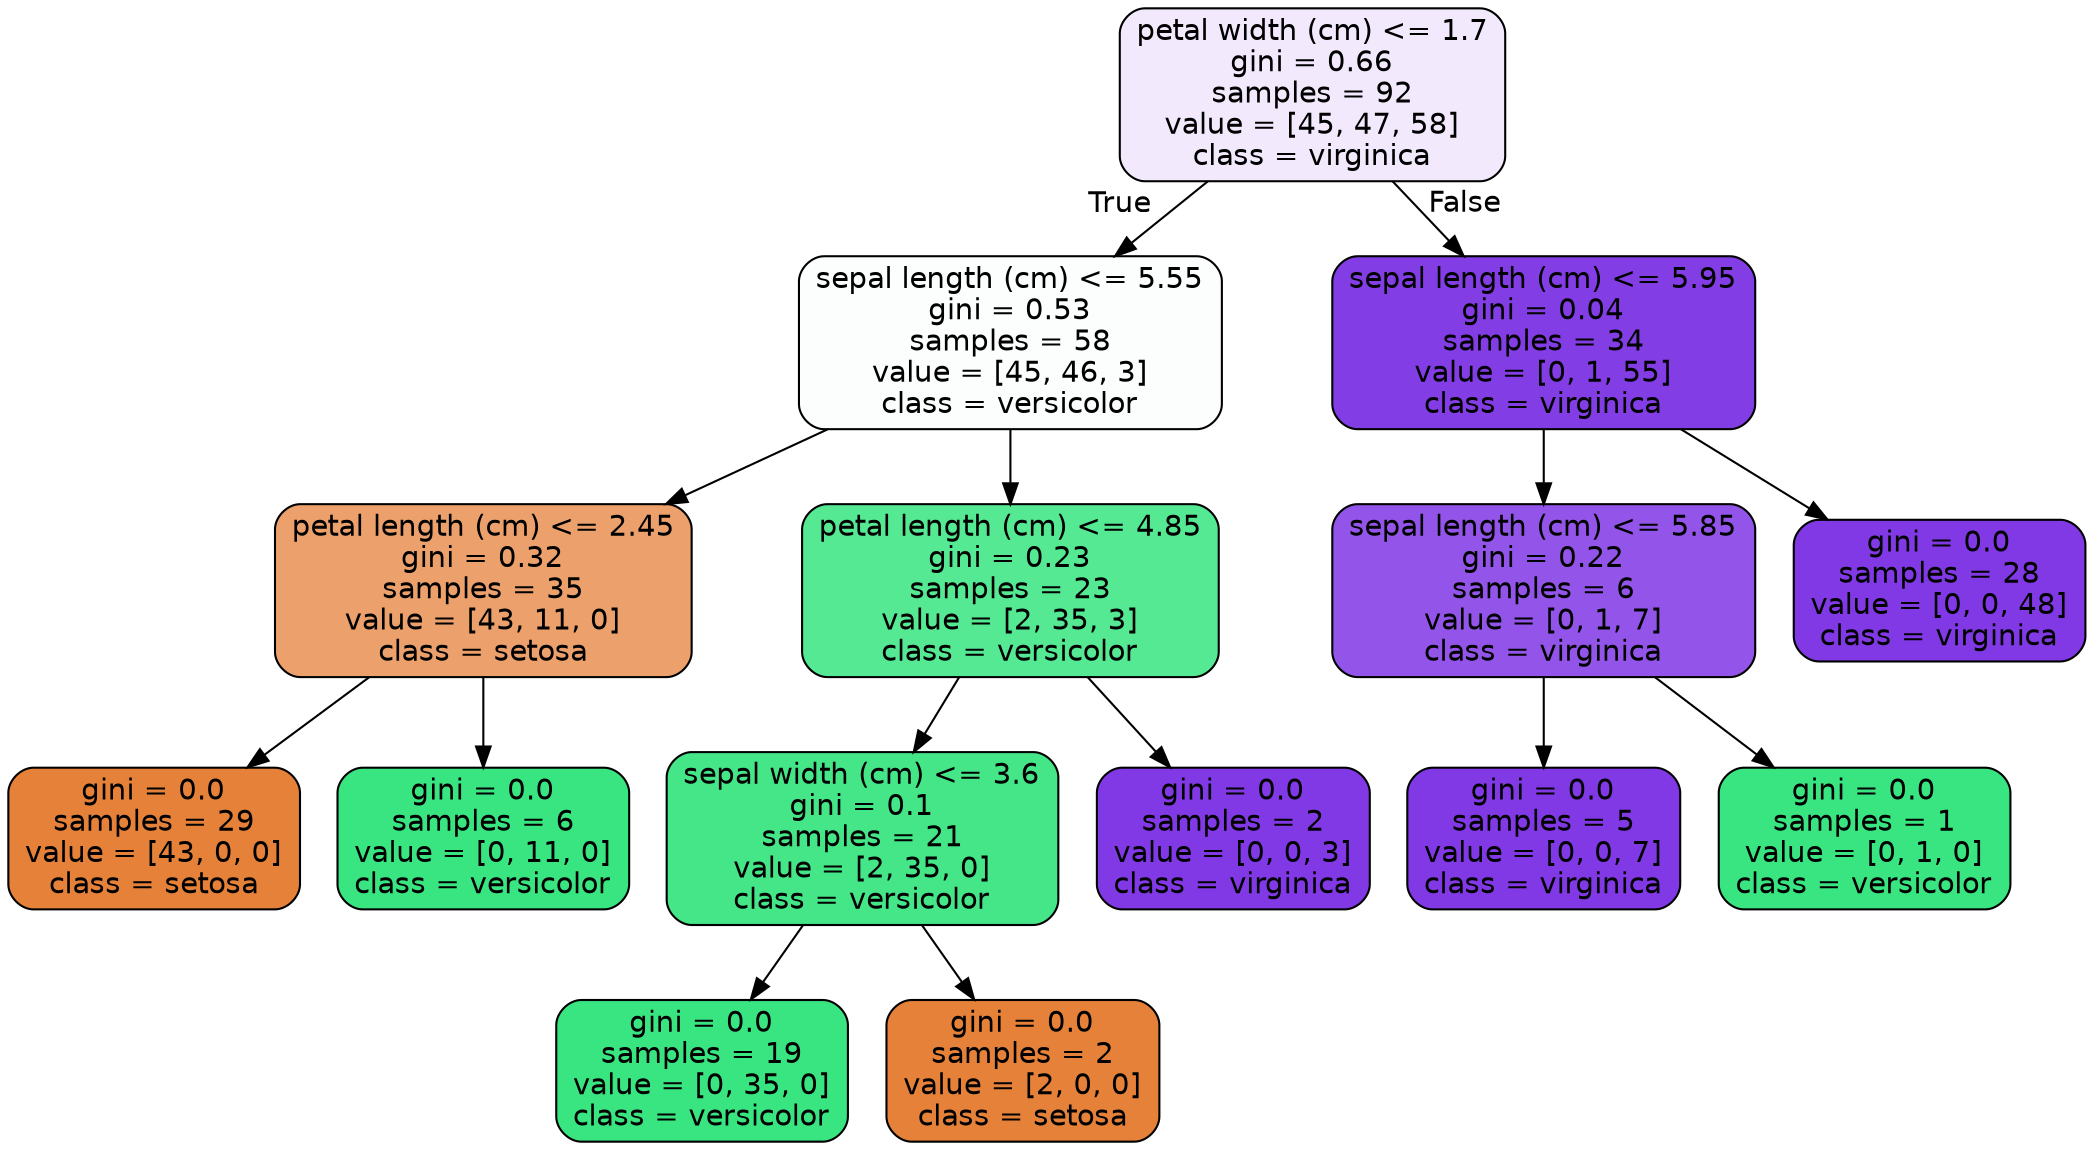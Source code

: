 digraph Tree {
node [shape=box, style="filled, rounded", color="black", fontname="helvetica"] ;
edge [fontname="helvetica"] ;
0 [label="petal width (cm) <= 1.7\ngini = 0.66\nsamples = 92\nvalue = [45, 47, 58]\nclass = virginica", fillcolor="#f2eafc"] ;
1 [label="sepal length (cm) <= 5.55\ngini = 0.53\nsamples = 58\nvalue = [45, 46, 3]\nclass = versicolor", fillcolor="#fbfefc"] ;
0 -> 1 [labeldistance=2.5, labelangle=45, headlabel="True"] ;
2 [label="petal length (cm) <= 2.45\ngini = 0.32\nsamples = 35\nvalue = [43, 11, 0]\nclass = setosa", fillcolor="#eca16c"] ;
1 -> 2 ;
3 [label="gini = 0.0\nsamples = 29\nvalue = [43, 0, 0]\nclass = setosa", fillcolor="#e58139"] ;
2 -> 3 ;
4 [label="gini = 0.0\nsamples = 6\nvalue = [0, 11, 0]\nclass = versicolor", fillcolor="#39e581"] ;
2 -> 4 ;
5 [label="petal length (cm) <= 4.85\ngini = 0.23\nsamples = 23\nvalue = [2, 35, 3]\nclass = versicolor", fillcolor="#54e992"] ;
1 -> 5 ;
6 [label="sepal width (cm) <= 3.6\ngini = 0.1\nsamples = 21\nvalue = [2, 35, 0]\nclass = versicolor", fillcolor="#44e688"] ;
5 -> 6 ;
7 [label="gini = 0.0\nsamples = 19\nvalue = [0, 35, 0]\nclass = versicolor", fillcolor="#39e581"] ;
6 -> 7 ;
8 [label="gini = 0.0\nsamples = 2\nvalue = [2, 0, 0]\nclass = setosa", fillcolor="#e58139"] ;
6 -> 8 ;
9 [label="gini = 0.0\nsamples = 2\nvalue = [0, 0, 3]\nclass = virginica", fillcolor="#8139e5"] ;
5 -> 9 ;
10 [label="sepal length (cm) <= 5.95\ngini = 0.04\nsamples = 34\nvalue = [0, 1, 55]\nclass = virginica", fillcolor="#833de5"] ;
0 -> 10 [labeldistance=2.5, labelangle=-45, headlabel="False"] ;
11 [label="sepal length (cm) <= 5.85\ngini = 0.22\nsamples = 6\nvalue = [0, 1, 7]\nclass = virginica", fillcolor="#9355e9"] ;
10 -> 11 ;
12 [label="gini = 0.0\nsamples = 5\nvalue = [0, 0, 7]\nclass = virginica", fillcolor="#8139e5"] ;
11 -> 12 ;
13 [label="gini = 0.0\nsamples = 1\nvalue = [0, 1, 0]\nclass = versicolor", fillcolor="#39e581"] ;
11 -> 13 ;
14 [label="gini = 0.0\nsamples = 28\nvalue = [0, 0, 48]\nclass = virginica", fillcolor="#8139e5"] ;
10 -> 14 ;
}